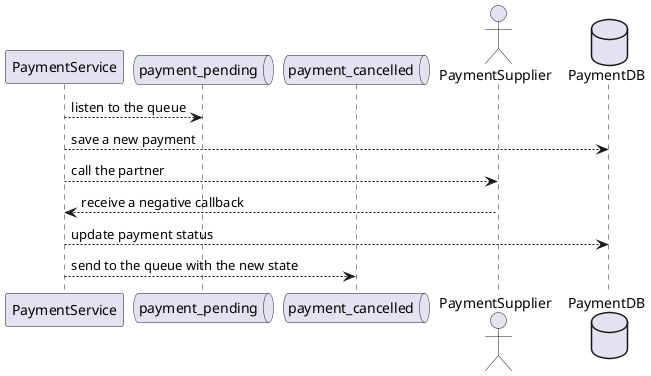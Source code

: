 @startuml

participant     PaymentService      as paymentsvc
queue           payment_pending     as paymentpending
queue           payment_cancelled   as paymentcancelled
actor           PaymentSupplier     as paymentSupplier
database        PaymentDB           as paymentdb

paymentsvc --> paymentpending : listen to the queue
paymentsvc --> paymentdb : save a new payment
paymentsvc --> paymentSupplier : call the partner
paymentsvc <-- paymentSupplier : receive a negative callback
paymentsvc --> paymentdb : update payment status
paymentsvc --> paymentcancelled : send to the queue with the new state

@enduml